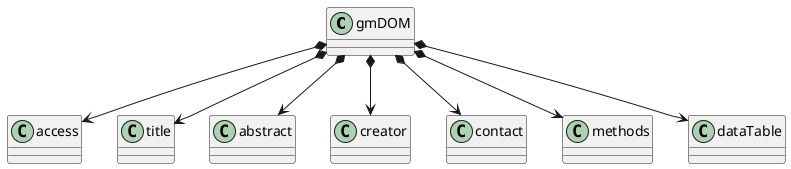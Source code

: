 @startuml

gmDOM *--> access
gmDOM *--> title
gmDOM *--> abstract
gmDOM *--> creator
gmDOM *--> contact
gmDOM *--> methods
gmDOM *--> dataTable

@enduml
